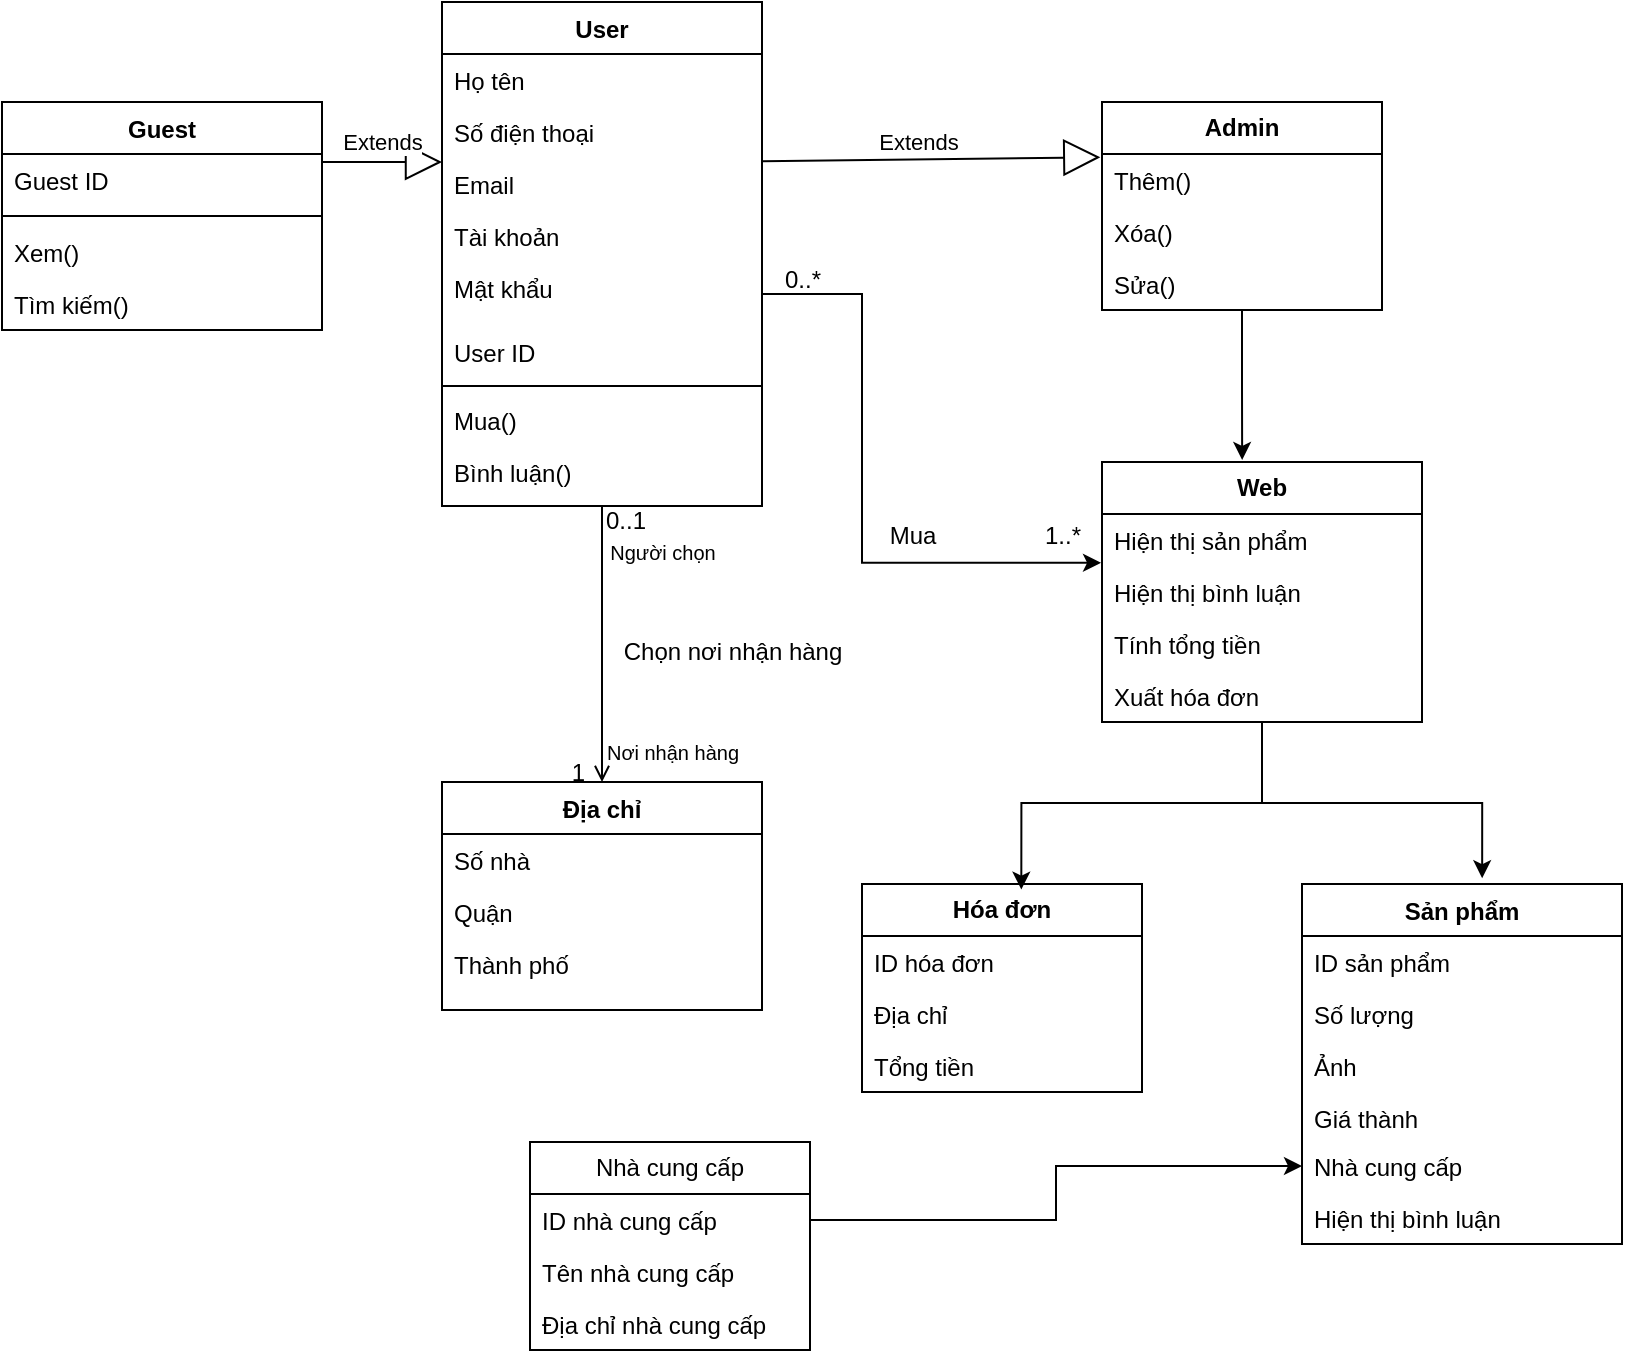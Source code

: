 <mxfile version="24.2.7" type="github">
  <diagram id="C5RBs43oDa-KdzZeNtuy" name="Page-1">
    <mxGraphModel dx="1002" dy="569" grid="1" gridSize="10" guides="1" tooltips="1" connect="1" arrows="1" fold="1" page="1" pageScale="1" pageWidth="827" pageHeight="1169" math="0" shadow="0">
      <root>
        <mxCell id="WIyWlLk6GJQsqaUBKTNV-0" />
        <mxCell id="WIyWlLk6GJQsqaUBKTNV-1" parent="WIyWlLk6GJQsqaUBKTNV-0" />
        <mxCell id="zkfFHV4jXpPFQw0GAbJ--0" value="User&#xa;" style="swimlane;fontStyle=1;align=center;verticalAlign=top;childLayout=stackLayout;horizontal=1;startSize=26;horizontalStack=0;resizeParent=1;resizeLast=0;collapsible=1;marginBottom=0;rounded=0;shadow=0;strokeWidth=1;" parent="WIyWlLk6GJQsqaUBKTNV-1" vertex="1">
          <mxGeometry x="230" y="40" width="160" height="252" as="geometry">
            <mxRectangle x="230" y="140" width="160" height="26" as="alternateBounds" />
          </mxGeometry>
        </mxCell>
        <mxCell id="zkfFHV4jXpPFQw0GAbJ--1" value="Họ tên" style="text;align=left;verticalAlign=top;spacingLeft=4;spacingRight=4;overflow=hidden;rotatable=0;points=[[0,0.5],[1,0.5]];portConstraint=eastwest;" parent="zkfFHV4jXpPFQw0GAbJ--0" vertex="1">
          <mxGeometry y="26" width="160" height="26" as="geometry" />
        </mxCell>
        <mxCell id="zkfFHV4jXpPFQw0GAbJ--2" value="Số điện thoại" style="text;align=left;verticalAlign=top;spacingLeft=4;spacingRight=4;overflow=hidden;rotatable=0;points=[[0,0.5],[1,0.5]];portConstraint=eastwest;rounded=0;shadow=0;html=0;" parent="zkfFHV4jXpPFQw0GAbJ--0" vertex="1">
          <mxGeometry y="52" width="160" height="26" as="geometry" />
        </mxCell>
        <mxCell id="zkfFHV4jXpPFQw0GAbJ--3" value="Email" style="text;align=left;verticalAlign=top;spacingLeft=4;spacingRight=4;overflow=hidden;rotatable=0;points=[[0,0.5],[1,0.5]];portConstraint=eastwest;rounded=0;shadow=0;html=0;" parent="zkfFHV4jXpPFQw0GAbJ--0" vertex="1">
          <mxGeometry y="78" width="160" height="26" as="geometry" />
        </mxCell>
        <mxCell id="-pXStAQNrF2SFhy3v8fu-0" value="Tài khoản" style="text;strokeColor=none;fillColor=none;align=left;verticalAlign=top;spacingLeft=4;spacingRight=4;overflow=hidden;rotatable=0;points=[[0,0.5],[1,0.5]];portConstraint=eastwest;whiteSpace=wrap;html=1;" parent="zkfFHV4jXpPFQw0GAbJ--0" vertex="1">
          <mxGeometry y="104" width="160" height="26" as="geometry" />
        </mxCell>
        <mxCell id="-pXStAQNrF2SFhy3v8fu-1" value="Mật khẩu" style="text;strokeColor=none;fillColor=none;align=left;verticalAlign=top;spacingLeft=4;spacingRight=4;overflow=hidden;rotatable=0;points=[[0,0.5],[1,0.5]];portConstraint=eastwest;whiteSpace=wrap;html=1;" parent="zkfFHV4jXpPFQw0GAbJ--0" vertex="1">
          <mxGeometry y="130" width="160" height="32" as="geometry" />
        </mxCell>
        <mxCell id="-pXStAQNrF2SFhy3v8fu-4" value="User ID" style="text;strokeColor=none;fillColor=none;align=left;verticalAlign=top;spacingLeft=4;spacingRight=4;overflow=hidden;rotatable=0;points=[[0,0.5],[1,0.5]];portConstraint=eastwest;whiteSpace=wrap;html=1;" parent="zkfFHV4jXpPFQw0GAbJ--0" vertex="1">
          <mxGeometry y="162" width="160" height="26" as="geometry" />
        </mxCell>
        <mxCell id="zkfFHV4jXpPFQw0GAbJ--4" value="" style="line;html=1;strokeWidth=1;align=left;verticalAlign=middle;spacingTop=-1;spacingLeft=3;spacingRight=3;rotatable=0;labelPosition=right;points=[];portConstraint=eastwest;" parent="zkfFHV4jXpPFQw0GAbJ--0" vertex="1">
          <mxGeometry y="188" width="160" height="8" as="geometry" />
        </mxCell>
        <mxCell id="zkfFHV4jXpPFQw0GAbJ--5" value="Mua()" style="text;align=left;verticalAlign=top;spacingLeft=4;spacingRight=4;overflow=hidden;rotatable=0;points=[[0,0.5],[1,0.5]];portConstraint=eastwest;" parent="zkfFHV4jXpPFQw0GAbJ--0" vertex="1">
          <mxGeometry y="196" width="160" height="26" as="geometry" />
        </mxCell>
        <mxCell id="e-RIZ0-53dGcIy_24kJD-12" value="Bình luận()" style="text;strokeColor=none;fillColor=none;align=left;verticalAlign=top;spacingLeft=4;spacingRight=4;overflow=hidden;rotatable=0;points=[[0,0.5],[1,0.5]];portConstraint=eastwest;whiteSpace=wrap;html=1;" parent="zkfFHV4jXpPFQw0GAbJ--0" vertex="1">
          <mxGeometry y="222" width="160" height="30" as="geometry" />
        </mxCell>
        <mxCell id="zkfFHV4jXpPFQw0GAbJ--17" value="Địa chỉ" style="swimlane;fontStyle=1;align=center;verticalAlign=top;childLayout=stackLayout;horizontal=1;startSize=26;horizontalStack=0;resizeParent=1;resizeLast=0;collapsible=1;marginBottom=0;rounded=0;shadow=0;strokeWidth=1;" parent="WIyWlLk6GJQsqaUBKTNV-1" vertex="1">
          <mxGeometry x="230" y="430" width="160" height="114" as="geometry">
            <mxRectangle x="610" y="110" width="160" height="26" as="alternateBounds" />
          </mxGeometry>
        </mxCell>
        <mxCell id="zkfFHV4jXpPFQw0GAbJ--18" value="Số nhà" style="text;align=left;verticalAlign=top;spacingLeft=4;spacingRight=4;overflow=hidden;rotatable=0;points=[[0,0.5],[1,0.5]];portConstraint=eastwest;" parent="zkfFHV4jXpPFQw0GAbJ--17" vertex="1">
          <mxGeometry y="26" width="160" height="26" as="geometry" />
        </mxCell>
        <mxCell id="zkfFHV4jXpPFQw0GAbJ--21" value="Quận" style="text;align=left;verticalAlign=top;spacingLeft=4;spacingRight=4;overflow=hidden;rotatable=0;points=[[0,0.5],[1,0.5]];portConstraint=eastwest;rounded=0;shadow=0;html=0;" parent="zkfFHV4jXpPFQw0GAbJ--17" vertex="1">
          <mxGeometry y="52" width="160" height="26" as="geometry" />
        </mxCell>
        <mxCell id="zkfFHV4jXpPFQw0GAbJ--19" value="Thành phố" style="text;align=left;verticalAlign=top;spacingLeft=4;spacingRight=4;overflow=hidden;rotatable=0;points=[[0,0.5],[1,0.5]];portConstraint=eastwest;rounded=0;shadow=0;html=0;" parent="zkfFHV4jXpPFQw0GAbJ--17" vertex="1">
          <mxGeometry y="78" width="160" height="26" as="geometry" />
        </mxCell>
        <mxCell id="zkfFHV4jXpPFQw0GAbJ--26" value="" style="endArrow=open;shadow=0;strokeWidth=1;rounded=0;curved=0;endFill=1;edgeStyle=elbowEdgeStyle;elbow=vertical;" parent="WIyWlLk6GJQsqaUBKTNV-1" source="zkfFHV4jXpPFQw0GAbJ--0" target="zkfFHV4jXpPFQw0GAbJ--17" edge="1">
          <mxGeometry x="0.5" y="41" relative="1" as="geometry">
            <mxPoint x="380" y="192" as="sourcePoint" />
            <mxPoint x="540" y="192" as="targetPoint" />
            <mxPoint x="-40" y="32" as="offset" />
          </mxGeometry>
        </mxCell>
        <mxCell id="zkfFHV4jXpPFQw0GAbJ--27" value="0..1" style="resizable=0;align=left;verticalAlign=bottom;labelBackgroundColor=none;fontSize=12;" parent="zkfFHV4jXpPFQw0GAbJ--26" connectable="0" vertex="1">
          <mxGeometry x="-1" relative="1" as="geometry">
            <mxPoint y="16" as="offset" />
          </mxGeometry>
        </mxCell>
        <mxCell id="zkfFHV4jXpPFQw0GAbJ--28" value="1" style="resizable=0;align=right;verticalAlign=bottom;labelBackgroundColor=none;fontSize=12;" parent="zkfFHV4jXpPFQw0GAbJ--26" connectable="0" vertex="1">
          <mxGeometry x="1" relative="1" as="geometry">
            <mxPoint x="-7" y="4" as="offset" />
          </mxGeometry>
        </mxCell>
        <mxCell id="-pXStAQNrF2SFhy3v8fu-30" style="edgeStyle=orthogonalEdgeStyle;rounded=0;orthogonalLoop=1;jettySize=auto;html=1;entryX=0.563;entryY=-0.016;entryDx=0;entryDy=0;entryPerimeter=0;" parent="WIyWlLk6GJQsqaUBKTNV-1" source="e-RIZ0-53dGcIy_24kJD-4" edge="1" target="-pXStAQNrF2SFhy3v8fu-21">
          <mxGeometry relative="1" as="geometry">
            <mxPoint x="750" y="510" as="targetPoint" />
          </mxGeometry>
        </mxCell>
        <mxCell id="e-RIZ0-53dGcIy_24kJD-4" value="Web" style="swimlane;fontStyle=1;childLayout=stackLayout;horizontal=1;startSize=26;fillColor=none;horizontalStack=0;resizeParent=1;resizeParentMax=0;resizeLast=0;collapsible=1;marginBottom=0;whiteSpace=wrap;html=1;" parent="WIyWlLk6GJQsqaUBKTNV-1" vertex="1">
          <mxGeometry x="560" y="270" width="160" height="130" as="geometry" />
        </mxCell>
        <mxCell id="-pXStAQNrF2SFhy3v8fu-27" value="Hiện thị sản phẩm" style="text;strokeColor=none;fillColor=none;align=left;verticalAlign=top;spacingLeft=4;spacingRight=4;overflow=hidden;rotatable=0;points=[[0,0.5],[1,0.5]];portConstraint=eastwest;whiteSpace=wrap;html=1;" parent="e-RIZ0-53dGcIy_24kJD-4" vertex="1">
          <mxGeometry y="26" width="160" height="26" as="geometry" />
        </mxCell>
        <mxCell id="-pXStAQNrF2SFhy3v8fu-29" value="Hiện thị bình luận" style="text;strokeColor=none;fillColor=none;align=left;verticalAlign=top;spacingLeft=4;spacingRight=4;overflow=hidden;rotatable=0;points=[[0,0.5],[1,0.5]];portConstraint=eastwest;whiteSpace=wrap;html=1;" parent="e-RIZ0-53dGcIy_24kJD-4" vertex="1">
          <mxGeometry y="52" width="160" height="26" as="geometry" />
        </mxCell>
        <mxCell id="e-RIZ0-53dGcIy_24kJD-6" value="Tính tổng tiền" style="text;strokeColor=none;fillColor=none;align=left;verticalAlign=top;spacingLeft=4;spacingRight=4;overflow=hidden;rotatable=0;points=[[0,0.5],[1,0.5]];portConstraint=eastwest;whiteSpace=wrap;html=1;" parent="e-RIZ0-53dGcIy_24kJD-4" vertex="1">
          <mxGeometry y="78" width="160" height="26" as="geometry" />
        </mxCell>
        <mxCell id="e-RIZ0-53dGcIy_24kJD-5" value="Xuất hóa đơn" style="text;strokeColor=none;fillColor=none;align=left;verticalAlign=top;spacingLeft=4;spacingRight=4;overflow=hidden;rotatable=0;points=[[0,0.5],[1,0.5]];portConstraint=eastwest;whiteSpace=wrap;html=1;" parent="e-RIZ0-53dGcIy_24kJD-4" vertex="1">
          <mxGeometry y="104" width="160" height="26" as="geometry" />
        </mxCell>
        <mxCell id="e-RIZ0-53dGcIy_24kJD-13" value="&lt;b&gt;Admin&lt;/b&gt;" style="swimlane;fontStyle=0;childLayout=stackLayout;horizontal=1;startSize=26;fillColor=none;horizontalStack=0;resizeParent=1;resizeParentMax=0;resizeLast=0;collapsible=1;marginBottom=0;whiteSpace=wrap;html=1;" parent="WIyWlLk6GJQsqaUBKTNV-1" vertex="1">
          <mxGeometry x="560" y="90" width="140" height="104" as="geometry" />
        </mxCell>
        <mxCell id="e-RIZ0-53dGcIy_24kJD-18" value="Thêm()" style="text;strokeColor=none;fillColor=none;align=left;verticalAlign=top;spacingLeft=4;spacingRight=4;overflow=hidden;rotatable=0;points=[[0,0.5],[1,0.5]];portConstraint=eastwest;whiteSpace=wrap;html=1;" parent="e-RIZ0-53dGcIy_24kJD-13" vertex="1">
          <mxGeometry y="26" width="140" height="26" as="geometry" />
        </mxCell>
        <mxCell id="e-RIZ0-53dGcIy_24kJD-19" value="Xóa()" style="text;strokeColor=none;fillColor=none;align=left;verticalAlign=top;spacingLeft=4;spacingRight=4;overflow=hidden;rotatable=0;points=[[0,0.5],[1,0.5]];portConstraint=eastwest;whiteSpace=wrap;html=1;" parent="e-RIZ0-53dGcIy_24kJD-13" vertex="1">
          <mxGeometry y="52" width="140" height="26" as="geometry" />
        </mxCell>
        <mxCell id="e-RIZ0-53dGcIy_24kJD-20" value="Sửa()" style="text;strokeColor=none;fillColor=none;align=left;verticalAlign=top;spacingLeft=4;spacingRight=4;overflow=hidden;rotatable=0;points=[[0,0.5],[1,0.5]];portConstraint=eastwest;whiteSpace=wrap;html=1;" parent="e-RIZ0-53dGcIy_24kJD-13" vertex="1">
          <mxGeometry y="78" width="140" height="26" as="geometry" />
        </mxCell>
        <mxCell id="e-RIZ0-53dGcIy_24kJD-22" value="Hóa đơn" style="swimlane;fontStyle=1;childLayout=stackLayout;horizontal=1;startSize=26;fillColor=none;horizontalStack=0;resizeParent=1;resizeParentMax=0;resizeLast=0;collapsible=1;marginBottom=0;whiteSpace=wrap;html=1;" parent="WIyWlLk6GJQsqaUBKTNV-1" vertex="1">
          <mxGeometry x="440" y="481" width="140" height="104" as="geometry" />
        </mxCell>
        <mxCell id="e-RIZ0-53dGcIy_24kJD-23" value="ID hóa đơn" style="text;strokeColor=none;fillColor=none;align=left;verticalAlign=top;spacingLeft=4;spacingRight=4;overflow=hidden;rotatable=0;points=[[0,0.5],[1,0.5]];portConstraint=eastwest;whiteSpace=wrap;html=1;" parent="e-RIZ0-53dGcIy_24kJD-22" vertex="1">
          <mxGeometry y="26" width="140" height="26" as="geometry" />
        </mxCell>
        <mxCell id="e-RIZ0-53dGcIy_24kJD-24" value="Địa chỉ" style="text;strokeColor=none;fillColor=none;align=left;verticalAlign=top;spacingLeft=4;spacingRight=4;overflow=hidden;rotatable=0;points=[[0,0.5],[1,0.5]];portConstraint=eastwest;whiteSpace=wrap;html=1;" parent="e-RIZ0-53dGcIy_24kJD-22" vertex="1">
          <mxGeometry y="52" width="140" height="26" as="geometry" />
        </mxCell>
        <mxCell id="e-RIZ0-53dGcIy_24kJD-25" value="Tổng tiền" style="text;strokeColor=none;fillColor=none;align=left;verticalAlign=top;spacingLeft=4;spacingRight=4;overflow=hidden;rotatable=0;points=[[0,0.5],[1,0.5]];portConstraint=eastwest;whiteSpace=wrap;html=1;" parent="e-RIZ0-53dGcIy_24kJD-22" vertex="1">
          <mxGeometry y="78" width="140" height="26" as="geometry" />
        </mxCell>
        <mxCell id="-pXStAQNrF2SFhy3v8fu-3" value="Extends" style="endArrow=block;endSize=16;endFill=0;html=1;rounded=0;exitX=1;exitY=0.062;exitDx=0;exitDy=0;entryX=-0.006;entryY=0.062;entryDx=0;entryDy=0;entryPerimeter=0;exitPerimeter=0;" parent="WIyWlLk6GJQsqaUBKTNV-1" source="zkfFHV4jXpPFQw0GAbJ--3" target="e-RIZ0-53dGcIy_24kJD-18" edge="1">
          <mxGeometry x="-0.069" y="9" width="160" relative="1" as="geometry">
            <mxPoint x="220" y="150" as="sourcePoint" />
            <mxPoint x="380" y="150" as="targetPoint" />
            <Array as="points" />
            <mxPoint as="offset" />
          </mxGeometry>
        </mxCell>
        <mxCell id="-pXStAQNrF2SFhy3v8fu-7" value="Guest" style="swimlane;fontStyle=1;align=center;verticalAlign=top;childLayout=stackLayout;horizontal=1;startSize=26;horizontalStack=0;resizeParent=1;resizeParentMax=0;resizeLast=0;collapsible=1;marginBottom=0;whiteSpace=wrap;html=1;" parent="WIyWlLk6GJQsqaUBKTNV-1" vertex="1">
          <mxGeometry x="10" y="90" width="160" height="114" as="geometry" />
        </mxCell>
        <mxCell id="-pXStAQNrF2SFhy3v8fu-8" value="Guest ID" style="text;strokeColor=none;fillColor=none;align=left;verticalAlign=top;spacingLeft=4;spacingRight=4;overflow=hidden;rotatable=0;points=[[0,0.5],[1,0.5]];portConstraint=eastwest;whiteSpace=wrap;html=1;" parent="-pXStAQNrF2SFhy3v8fu-7" vertex="1">
          <mxGeometry y="26" width="160" height="26" as="geometry" />
        </mxCell>
        <mxCell id="uRWjYEq9EgRUnbtsV_D2-7" value="" style="line;strokeWidth=1;fillColor=none;align=left;verticalAlign=middle;spacingTop=-1;spacingLeft=3;spacingRight=3;rotatable=0;labelPosition=right;points=[];portConstraint=eastwest;strokeColor=inherit;" vertex="1" parent="-pXStAQNrF2SFhy3v8fu-7">
          <mxGeometry y="52" width="160" height="10" as="geometry" />
        </mxCell>
        <mxCell id="uRWjYEq9EgRUnbtsV_D2-8" value="Xem()" style="text;strokeColor=none;fillColor=none;align=left;verticalAlign=top;spacingLeft=4;spacingRight=4;overflow=hidden;rotatable=0;points=[[0,0.5],[1,0.5]];portConstraint=eastwest;whiteSpace=wrap;html=1;" vertex="1" parent="-pXStAQNrF2SFhy3v8fu-7">
          <mxGeometry y="62" width="160" height="26" as="geometry" />
        </mxCell>
        <mxCell id="uRWjYEq9EgRUnbtsV_D2-14" value="Tìm kiếm()" style="text;strokeColor=none;fillColor=none;align=left;verticalAlign=top;spacingLeft=4;spacingRight=4;overflow=hidden;rotatable=0;points=[[0,0.5],[1,0.5]];portConstraint=eastwest;whiteSpace=wrap;html=1;" vertex="1" parent="-pXStAQNrF2SFhy3v8fu-7">
          <mxGeometry y="88" width="160" height="26" as="geometry" />
        </mxCell>
        <mxCell id="-pXStAQNrF2SFhy3v8fu-11" value="Extends" style="endArrow=block;endSize=16;endFill=0;html=1;rounded=0;" parent="WIyWlLk6GJQsqaUBKTNV-1" edge="1">
          <mxGeometry y="10" width="160" relative="1" as="geometry">
            <mxPoint x="170" y="120" as="sourcePoint" />
            <mxPoint x="230" y="120" as="targetPoint" />
            <Array as="points" />
            <mxPoint as="offset" />
          </mxGeometry>
        </mxCell>
        <mxCell id="-pXStAQNrF2SFhy3v8fu-14" style="edgeStyle=orthogonalEdgeStyle;rounded=0;orthogonalLoop=1;jettySize=auto;html=1;entryX=-0.003;entryY=0.938;entryDx=0;entryDy=0;entryPerimeter=0;" parent="WIyWlLk6GJQsqaUBKTNV-1" source="-pXStAQNrF2SFhy3v8fu-1" target="-pXStAQNrF2SFhy3v8fu-27" edge="1">
          <mxGeometry relative="1" as="geometry">
            <mxPoint x="500" y="360" as="targetPoint" />
            <Array as="points">
              <mxPoint x="440" y="186" />
              <mxPoint x="440" y="320" />
            </Array>
          </mxGeometry>
        </mxCell>
        <mxCell id="-pXStAQNrF2SFhy3v8fu-16" style="edgeStyle=orthogonalEdgeStyle;rounded=0;orthogonalLoop=1;jettySize=auto;html=1;entryX=0.438;entryY=-0.008;entryDx=0;entryDy=0;entryPerimeter=0;" parent="WIyWlLk6GJQsqaUBKTNV-1" source="e-RIZ0-53dGcIy_24kJD-13" target="e-RIZ0-53dGcIy_24kJD-4" edge="1">
          <mxGeometry relative="1" as="geometry" />
        </mxCell>
        <mxCell id="-pXStAQNrF2SFhy3v8fu-17" style="edgeStyle=orthogonalEdgeStyle;rounded=0;orthogonalLoop=1;jettySize=auto;html=1;entryX=0.569;entryY=0.027;entryDx=0;entryDy=0;entryPerimeter=0;" parent="WIyWlLk6GJQsqaUBKTNV-1" source="e-RIZ0-53dGcIy_24kJD-4" target="e-RIZ0-53dGcIy_24kJD-22" edge="1">
          <mxGeometry relative="1" as="geometry" />
        </mxCell>
        <mxCell id="-pXStAQNrF2SFhy3v8fu-18" value="Mua" style="text;html=1;align=center;verticalAlign=middle;resizable=0;points=[];autosize=1;strokeColor=none;fillColor=none;" parent="WIyWlLk6GJQsqaUBKTNV-1" vertex="1">
          <mxGeometry x="440" y="292" width="50" height="30" as="geometry" />
        </mxCell>
        <mxCell id="-pXStAQNrF2SFhy3v8fu-21" value="Sản phẩm" style="swimlane;fontStyle=1;align=center;verticalAlign=top;childLayout=stackLayout;horizontal=1;startSize=26;horizontalStack=0;resizeParent=1;resizeParentMax=0;resizeLast=0;collapsible=1;marginBottom=0;whiteSpace=wrap;html=1;" parent="WIyWlLk6GJQsqaUBKTNV-1" vertex="1">
          <mxGeometry x="660" y="481" width="160" height="180" as="geometry" />
        </mxCell>
        <mxCell id="-pXStAQNrF2SFhy3v8fu-22" value="ID sản phẩm" style="text;strokeColor=none;fillColor=none;align=left;verticalAlign=top;spacingLeft=4;spacingRight=4;overflow=hidden;rotatable=0;points=[[0,0.5],[1,0.5]];portConstraint=eastwest;whiteSpace=wrap;html=1;" parent="-pXStAQNrF2SFhy3v8fu-21" vertex="1">
          <mxGeometry y="26" width="160" height="26" as="geometry" />
        </mxCell>
        <mxCell id="-pXStAQNrF2SFhy3v8fu-25" value="Số lượng" style="text;strokeColor=none;fillColor=none;align=left;verticalAlign=top;spacingLeft=4;spacingRight=4;overflow=hidden;rotatable=0;points=[[0,0.5],[1,0.5]];portConstraint=eastwest;whiteSpace=wrap;html=1;" parent="-pXStAQNrF2SFhy3v8fu-21" vertex="1">
          <mxGeometry y="52" width="160" height="26" as="geometry" />
        </mxCell>
        <mxCell id="-pXStAQNrF2SFhy3v8fu-28" value="Ảnh" style="text;strokeColor=none;fillColor=none;align=left;verticalAlign=top;spacingLeft=4;spacingRight=4;overflow=hidden;rotatable=0;points=[[0,0.5],[1,0.5]];portConstraint=eastwest;whiteSpace=wrap;html=1;" parent="-pXStAQNrF2SFhy3v8fu-21" vertex="1">
          <mxGeometry y="78" width="160" height="26" as="geometry" />
        </mxCell>
        <mxCell id="-pXStAQNrF2SFhy3v8fu-20" value="Giá thành" style="text;strokeColor=none;fillColor=none;align=left;verticalAlign=top;spacingLeft=4;spacingRight=4;overflow=hidden;rotatable=0;points=[[0,0.5],[1,0.5]];portConstraint=eastwest;whiteSpace=wrap;html=1;" parent="-pXStAQNrF2SFhy3v8fu-21" vertex="1">
          <mxGeometry y="104" width="160" height="24" as="geometry" />
        </mxCell>
        <mxCell id="-pXStAQNrF2SFhy3v8fu-26" value="Nhà cung cấp" style="text;strokeColor=none;fillColor=none;align=left;verticalAlign=top;spacingLeft=4;spacingRight=4;overflow=hidden;rotatable=0;points=[[0,0.5],[1,0.5]];portConstraint=eastwest;whiteSpace=wrap;html=1;" parent="-pXStAQNrF2SFhy3v8fu-21" vertex="1">
          <mxGeometry y="128" width="160" height="26" as="geometry" />
        </mxCell>
        <mxCell id="uRWjYEq9EgRUnbtsV_D2-0" value="Hiện thị bình luận" style="text;strokeColor=none;fillColor=none;align=left;verticalAlign=top;spacingLeft=4;spacingRight=4;overflow=hidden;rotatable=0;points=[[0,0.5],[1,0.5]];portConstraint=eastwest;whiteSpace=wrap;html=1;" vertex="1" parent="-pXStAQNrF2SFhy3v8fu-21">
          <mxGeometry y="154" width="160" height="26" as="geometry" />
        </mxCell>
        <mxCell id="uRWjYEq9EgRUnbtsV_D2-1" value="Nhà cung cấp" style="swimlane;fontStyle=0;childLayout=stackLayout;horizontal=1;startSize=26;fillColor=none;horizontalStack=0;resizeParent=1;resizeParentMax=0;resizeLast=0;collapsible=1;marginBottom=0;whiteSpace=wrap;html=1;" vertex="1" parent="WIyWlLk6GJQsqaUBKTNV-1">
          <mxGeometry x="274" y="610" width="140" height="104" as="geometry" />
        </mxCell>
        <mxCell id="uRWjYEq9EgRUnbtsV_D2-2" value="ID nhà cung cấp" style="text;strokeColor=none;fillColor=none;align=left;verticalAlign=top;spacingLeft=4;spacingRight=4;overflow=hidden;rotatable=0;points=[[0,0.5],[1,0.5]];portConstraint=eastwest;whiteSpace=wrap;html=1;" vertex="1" parent="uRWjYEq9EgRUnbtsV_D2-1">
          <mxGeometry y="26" width="140" height="26" as="geometry" />
        </mxCell>
        <mxCell id="uRWjYEq9EgRUnbtsV_D2-3" value="Tên nhà cung cấp" style="text;strokeColor=none;fillColor=none;align=left;verticalAlign=top;spacingLeft=4;spacingRight=4;overflow=hidden;rotatable=0;points=[[0,0.5],[1,0.5]];portConstraint=eastwest;whiteSpace=wrap;html=1;" vertex="1" parent="uRWjYEq9EgRUnbtsV_D2-1">
          <mxGeometry y="52" width="140" height="26" as="geometry" />
        </mxCell>
        <mxCell id="uRWjYEq9EgRUnbtsV_D2-4" value="Địa chỉ nhà cung cấp" style="text;strokeColor=none;fillColor=none;align=left;verticalAlign=top;spacingLeft=4;spacingRight=4;overflow=hidden;rotatable=0;points=[[0,0.5],[1,0.5]];portConstraint=eastwest;whiteSpace=wrap;html=1;" vertex="1" parent="uRWjYEq9EgRUnbtsV_D2-1">
          <mxGeometry y="78" width="140" height="26" as="geometry" />
        </mxCell>
        <mxCell id="uRWjYEq9EgRUnbtsV_D2-6" style="edgeStyle=orthogonalEdgeStyle;rounded=0;orthogonalLoop=1;jettySize=auto;html=1;entryX=0;entryY=0.5;entryDx=0;entryDy=0;" edge="1" parent="WIyWlLk6GJQsqaUBKTNV-1" source="uRWjYEq9EgRUnbtsV_D2-2" target="-pXStAQNrF2SFhy3v8fu-26">
          <mxGeometry relative="1" as="geometry" />
        </mxCell>
        <mxCell id="uRWjYEq9EgRUnbtsV_D2-9" value="0..*" style="text;html=1;align=center;verticalAlign=middle;resizable=0;points=[];autosize=1;strokeColor=none;fillColor=none;" vertex="1" parent="WIyWlLk6GJQsqaUBKTNV-1">
          <mxGeometry x="390" y="164" width="40" height="30" as="geometry" />
        </mxCell>
        <mxCell id="uRWjYEq9EgRUnbtsV_D2-10" value="1..*" style="text;html=1;align=center;verticalAlign=middle;resizable=0;points=[];autosize=1;strokeColor=none;fillColor=none;" vertex="1" parent="WIyWlLk6GJQsqaUBKTNV-1">
          <mxGeometry x="520" y="292" width="40" height="30" as="geometry" />
        </mxCell>
        <mxCell id="uRWjYEq9EgRUnbtsV_D2-15" value="Nơi nhận hàng" style="text;html=1;align=center;verticalAlign=middle;resizable=0;points=[];autosize=1;strokeColor=none;fillColor=none;fontSize=10;" vertex="1" parent="WIyWlLk6GJQsqaUBKTNV-1">
          <mxGeometry x="300" y="400" width="90" height="30" as="geometry" />
        </mxCell>
        <mxCell id="uRWjYEq9EgRUnbtsV_D2-16" value="Chọn nơi nhận hàng" style="text;html=1;align=center;verticalAlign=middle;resizable=0;points=[];autosize=1;strokeColor=none;fillColor=none;" vertex="1" parent="WIyWlLk6GJQsqaUBKTNV-1">
          <mxGeometry x="310" y="350" width="130" height="30" as="geometry" />
        </mxCell>
        <mxCell id="uRWjYEq9EgRUnbtsV_D2-17" value="Người chọn" style="text;html=1;align=center;verticalAlign=middle;resizable=0;points=[];autosize=1;strokeColor=none;fillColor=none;fontSize=10;" vertex="1" parent="WIyWlLk6GJQsqaUBKTNV-1">
          <mxGeometry x="300" y="300" width="80" height="30" as="geometry" />
        </mxCell>
      </root>
    </mxGraphModel>
  </diagram>
</mxfile>
